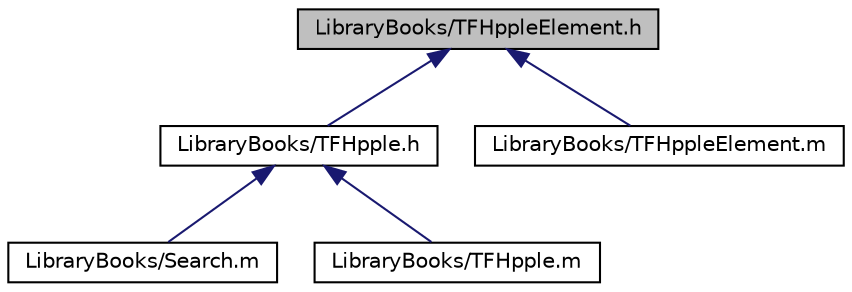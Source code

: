 digraph "LibraryBooks/TFHppleElement.h"
{
  edge [fontname="Helvetica",fontsize="10",labelfontname="Helvetica",labelfontsize="10"];
  node [fontname="Helvetica",fontsize="10",shape=record];
  Node1 [label="LibraryBooks/TFHppleElement.h",height=0.2,width=0.4,color="black", fillcolor="grey75", style="filled", fontcolor="black"];
  Node1 -> Node2 [dir="back",color="midnightblue",fontsize="10",style="solid",fontname="Helvetica"];
  Node2 [label="LibraryBooks/TFHpple.h",height=0.2,width=0.4,color="black", fillcolor="white", style="filled",URL="$_t_f_hpple_8h.html"];
  Node2 -> Node3 [dir="back",color="midnightblue",fontsize="10",style="solid",fontname="Helvetica"];
  Node3 [label="LibraryBooks/Search.m",height=0.2,width=0.4,color="black", fillcolor="white", style="filled",URL="$_search_8m.html"];
  Node2 -> Node4 [dir="back",color="midnightblue",fontsize="10",style="solid",fontname="Helvetica"];
  Node4 [label="LibraryBooks/TFHpple.m",height=0.2,width=0.4,color="black", fillcolor="white", style="filled",URL="$_t_f_hpple_8m.html"];
  Node1 -> Node5 [dir="back",color="midnightblue",fontsize="10",style="solid",fontname="Helvetica"];
  Node5 [label="LibraryBooks/TFHppleElement.m",height=0.2,width=0.4,color="black", fillcolor="white", style="filled",URL="$_t_f_hpple_element_8m.html"];
}
